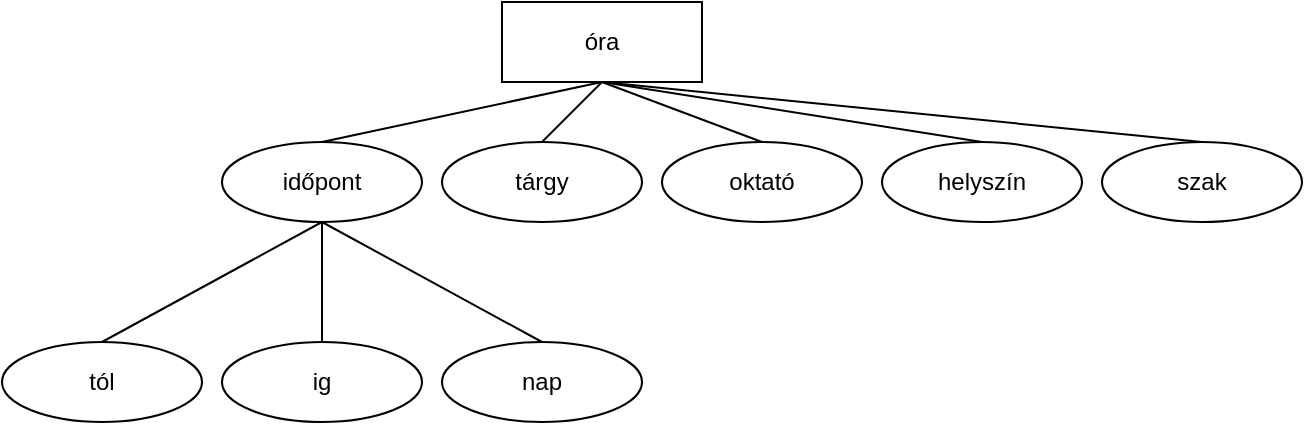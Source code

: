 <mxfile version="22.0.1" type="device">
  <diagram name="1 oldal" id="vaEctQKsDcYDpFiwRtyL">
    <mxGraphModel dx="1384" dy="1580" grid="1" gridSize="10" guides="1" tooltips="1" connect="1" arrows="1" fold="1" page="0" pageScale="1" pageWidth="827" pageHeight="1169" math="0" shadow="0">
      <root>
        <mxCell id="0" />
        <mxCell id="1" parent="0" />
        <mxCell id="rRgYv9nHdEKHLz1z8RmW-1" value="óra" style="whiteSpace=wrap;html=1;align=center;" vertex="1" parent="1">
          <mxGeometry x="-320" y="-600" width="100" height="40" as="geometry" />
        </mxCell>
        <mxCell id="rRgYv9nHdEKHLz1z8RmW-2" value="tárgy" style="ellipse;whiteSpace=wrap;html=1;align=center;" vertex="1" parent="1">
          <mxGeometry x="-350" y="-530" width="100" height="40" as="geometry" />
        </mxCell>
        <mxCell id="rRgYv9nHdEKHLz1z8RmW-3" value="időpont" style="ellipse;whiteSpace=wrap;html=1;align=center;" vertex="1" parent="1">
          <mxGeometry x="-460" y="-530" width="100" height="40" as="geometry" />
        </mxCell>
        <mxCell id="rRgYv9nHdEKHLz1z8RmW-4" value="helyszín" style="ellipse;whiteSpace=wrap;html=1;align=center;" vertex="1" parent="1">
          <mxGeometry x="-130" y="-530" width="100" height="40" as="geometry" />
        </mxCell>
        <mxCell id="rRgYv9nHdEKHLz1z8RmW-5" value="oktató" style="ellipse;whiteSpace=wrap;html=1;align=center;" vertex="1" parent="1">
          <mxGeometry x="-240" y="-530" width="100" height="40" as="geometry" />
        </mxCell>
        <mxCell id="rRgYv9nHdEKHLz1z8RmW-6" value="szak" style="ellipse;whiteSpace=wrap;html=1;align=center;" vertex="1" parent="1">
          <mxGeometry x="-20" y="-530" width="100" height="40" as="geometry" />
        </mxCell>
        <mxCell id="rRgYv9nHdEKHLz1z8RmW-7" value="nap" style="ellipse;whiteSpace=wrap;html=1;align=center;" vertex="1" parent="1">
          <mxGeometry x="-350" y="-430" width="100" height="40" as="geometry" />
        </mxCell>
        <mxCell id="rRgYv9nHdEKHLz1z8RmW-8" value="tól" style="ellipse;whiteSpace=wrap;html=1;align=center;" vertex="1" parent="1">
          <mxGeometry x="-570" y="-430" width="100" height="40" as="geometry" />
        </mxCell>
        <mxCell id="rRgYv9nHdEKHLz1z8RmW-9" value="ig" style="ellipse;whiteSpace=wrap;html=1;align=center;" vertex="1" parent="1">
          <mxGeometry x="-460" y="-430" width="100" height="40" as="geometry" />
        </mxCell>
        <mxCell id="rRgYv9nHdEKHLz1z8RmW-10" value="" style="endArrow=none;html=1;rounded=0;entryX=0.5;entryY=1;entryDx=0;entryDy=0;exitX=0.5;exitY=0;exitDx=0;exitDy=0;" edge="1" parent="1" source="rRgYv9nHdEKHLz1z8RmW-8" target="rRgYv9nHdEKHLz1z8RmW-3">
          <mxGeometry width="50" height="50" relative="1" as="geometry">
            <mxPoint x="-300" y="-360" as="sourcePoint" />
            <mxPoint x="-250" y="-410" as="targetPoint" />
          </mxGeometry>
        </mxCell>
        <mxCell id="rRgYv9nHdEKHLz1z8RmW-11" value="" style="endArrow=none;html=1;rounded=0;exitX=0.5;exitY=0;exitDx=0;exitDy=0;" edge="1" parent="1" source="rRgYv9nHdEKHLz1z8RmW-9">
          <mxGeometry width="50" height="50" relative="1" as="geometry">
            <mxPoint x="-300" y="-360" as="sourcePoint" />
            <mxPoint x="-410" y="-490" as="targetPoint" />
          </mxGeometry>
        </mxCell>
        <mxCell id="rRgYv9nHdEKHLz1z8RmW-12" value="" style="endArrow=none;html=1;rounded=0;exitX=0.5;exitY=0;exitDx=0;exitDy=0;entryX=0.5;entryY=1;entryDx=0;entryDy=0;" edge="1" parent="1" source="rRgYv9nHdEKHLz1z8RmW-7" target="rRgYv9nHdEKHLz1z8RmW-3">
          <mxGeometry width="50" height="50" relative="1" as="geometry">
            <mxPoint x="-300" y="-360" as="sourcePoint" />
            <mxPoint x="-250" y="-410" as="targetPoint" />
          </mxGeometry>
        </mxCell>
        <mxCell id="rRgYv9nHdEKHLz1z8RmW-13" value="" style="endArrow=none;html=1;rounded=0;exitX=0.5;exitY=0;exitDx=0;exitDy=0;entryX=0.5;entryY=1;entryDx=0;entryDy=0;" edge="1" parent="1" source="rRgYv9nHdEKHLz1z8RmW-3" target="rRgYv9nHdEKHLz1z8RmW-1">
          <mxGeometry width="50" height="50" relative="1" as="geometry">
            <mxPoint x="-170" y="-460" as="sourcePoint" />
            <mxPoint x="-120" y="-510" as="targetPoint" />
          </mxGeometry>
        </mxCell>
        <mxCell id="rRgYv9nHdEKHLz1z8RmW-14" value="" style="endArrow=none;html=1;rounded=0;exitX=0.5;exitY=0;exitDx=0;exitDy=0;entryX=0.5;entryY=1;entryDx=0;entryDy=0;" edge="1" parent="1" source="rRgYv9nHdEKHLz1z8RmW-2" target="rRgYv9nHdEKHLz1z8RmW-1">
          <mxGeometry width="50" height="50" relative="1" as="geometry">
            <mxPoint x="-170" y="-460" as="sourcePoint" />
            <mxPoint x="-120" y="-510" as="targetPoint" />
          </mxGeometry>
        </mxCell>
        <mxCell id="rRgYv9nHdEKHLz1z8RmW-15" value="" style="endArrow=none;html=1;rounded=0;exitX=0.5;exitY=0;exitDx=0;exitDy=0;entryX=0.5;entryY=1;entryDx=0;entryDy=0;" edge="1" parent="1" source="rRgYv9nHdEKHLz1z8RmW-5" target="rRgYv9nHdEKHLz1z8RmW-1">
          <mxGeometry width="50" height="50" relative="1" as="geometry">
            <mxPoint x="-170" y="-460" as="sourcePoint" />
            <mxPoint x="-120" y="-510" as="targetPoint" />
          </mxGeometry>
        </mxCell>
        <mxCell id="rRgYv9nHdEKHLz1z8RmW-16" value="" style="endArrow=none;html=1;rounded=0;exitX=0.5;exitY=0;exitDx=0;exitDy=0;" edge="1" parent="1" source="rRgYv9nHdEKHLz1z8RmW-4">
          <mxGeometry width="50" height="50" relative="1" as="geometry">
            <mxPoint x="-170" y="-460" as="sourcePoint" />
            <mxPoint x="-270" y="-560" as="targetPoint" />
          </mxGeometry>
        </mxCell>
        <mxCell id="rRgYv9nHdEKHLz1z8RmW-18" value="" style="endArrow=none;html=1;rounded=0;exitX=0.5;exitY=0;exitDx=0;exitDy=0;entryX=0.5;entryY=1;entryDx=0;entryDy=0;" edge="1" parent="1" source="rRgYv9nHdEKHLz1z8RmW-6" target="rRgYv9nHdEKHLz1z8RmW-1">
          <mxGeometry width="50" height="50" relative="1" as="geometry">
            <mxPoint x="-170" y="-460" as="sourcePoint" />
            <mxPoint x="-120" y="-510" as="targetPoint" />
          </mxGeometry>
        </mxCell>
      </root>
    </mxGraphModel>
  </diagram>
</mxfile>
